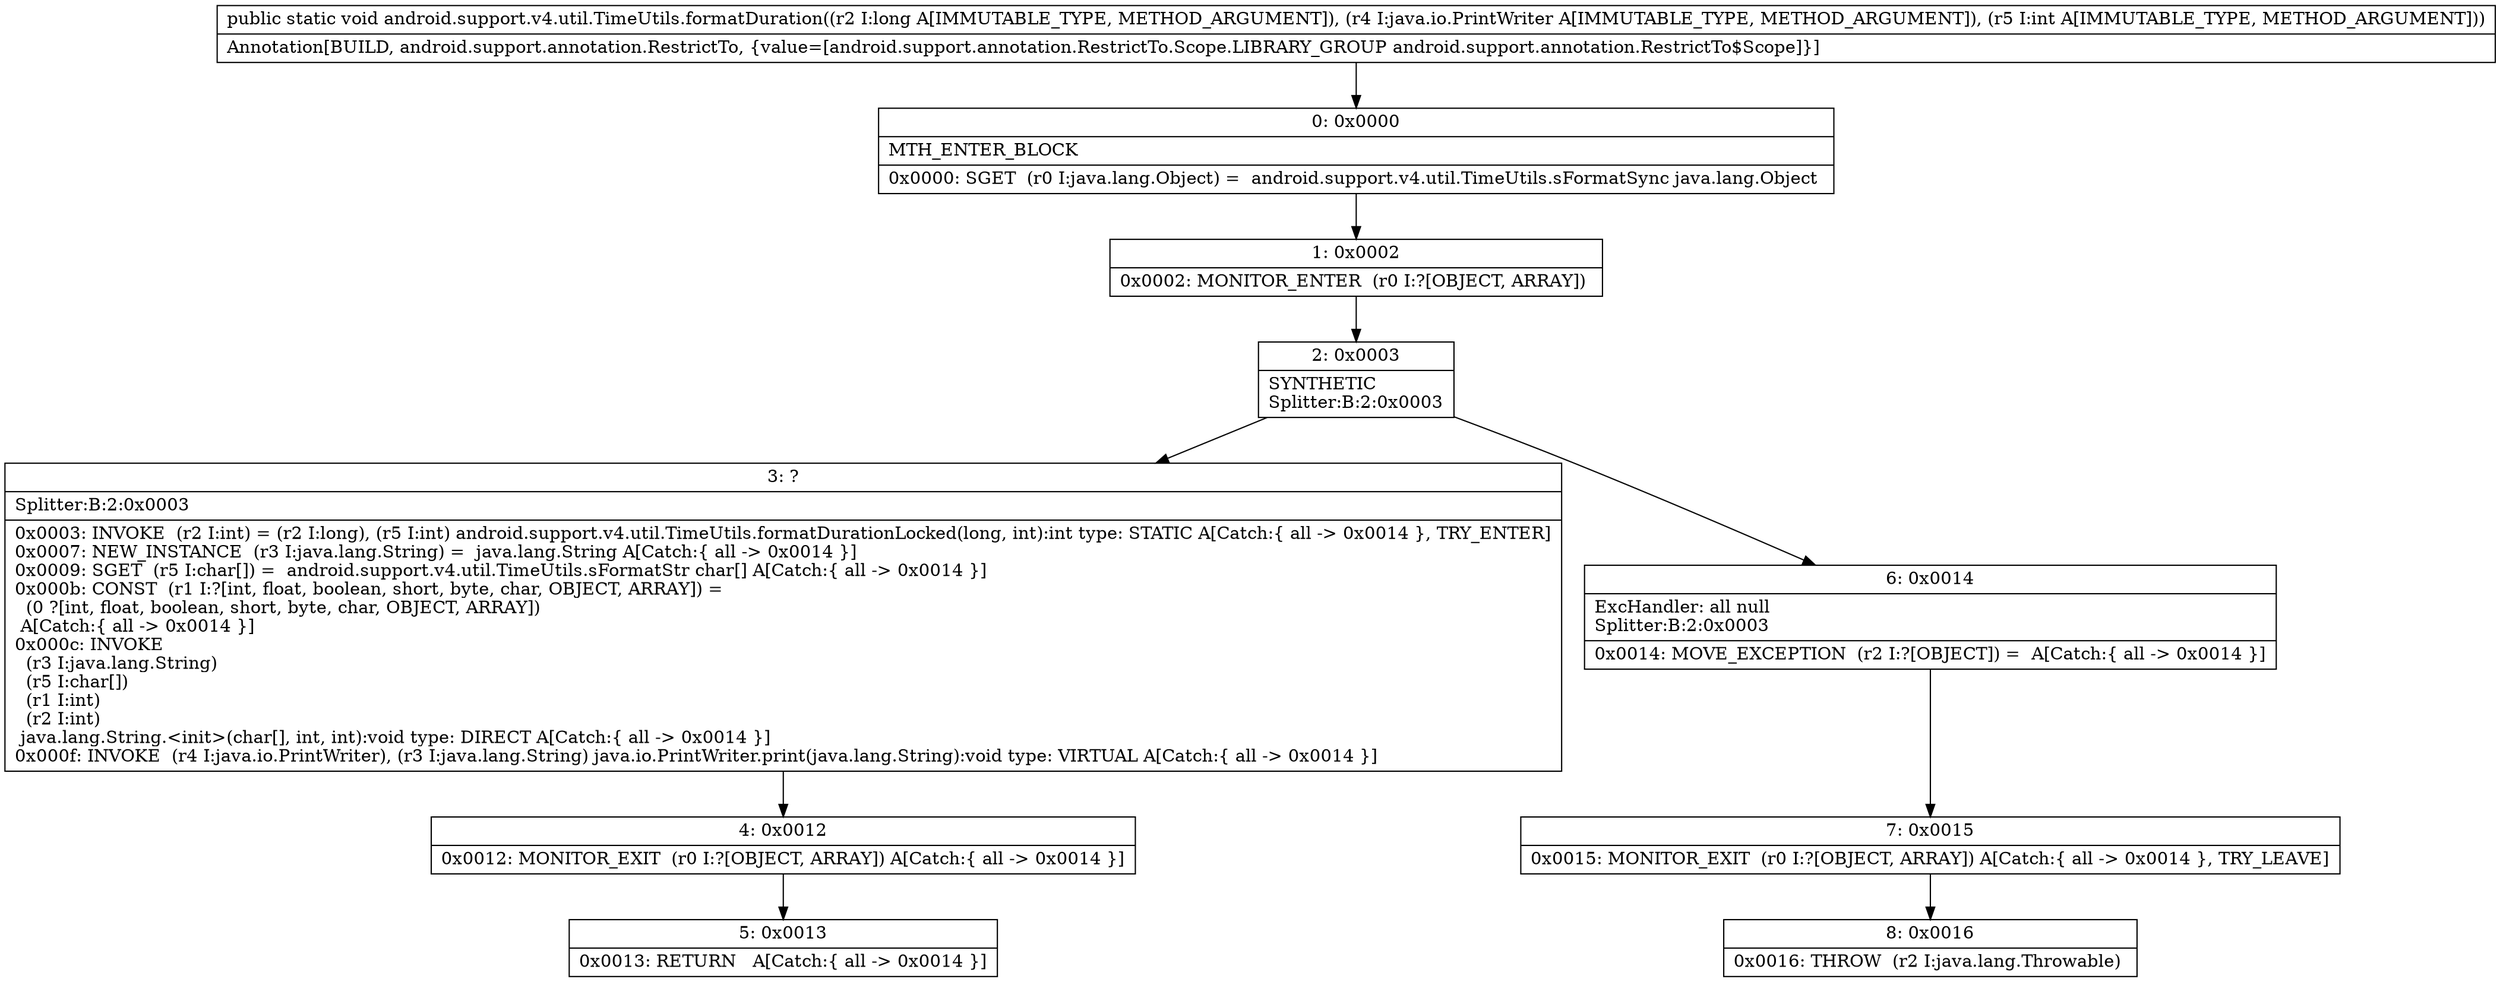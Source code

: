 digraph "CFG forandroid.support.v4.util.TimeUtils.formatDuration(JLjava\/io\/PrintWriter;I)V" {
Node_0 [shape=record,label="{0\:\ 0x0000|MTH_ENTER_BLOCK\l|0x0000: SGET  (r0 I:java.lang.Object) =  android.support.v4.util.TimeUtils.sFormatSync java.lang.Object \l}"];
Node_1 [shape=record,label="{1\:\ 0x0002|0x0002: MONITOR_ENTER  (r0 I:?[OBJECT, ARRAY]) \l}"];
Node_2 [shape=record,label="{2\:\ 0x0003|SYNTHETIC\lSplitter:B:2:0x0003\l}"];
Node_3 [shape=record,label="{3\:\ ?|Splitter:B:2:0x0003\l|0x0003: INVOKE  (r2 I:int) = (r2 I:long), (r5 I:int) android.support.v4.util.TimeUtils.formatDurationLocked(long, int):int type: STATIC A[Catch:\{ all \-\> 0x0014 \}, TRY_ENTER]\l0x0007: NEW_INSTANCE  (r3 I:java.lang.String) =  java.lang.String A[Catch:\{ all \-\> 0x0014 \}]\l0x0009: SGET  (r5 I:char[]) =  android.support.v4.util.TimeUtils.sFormatStr char[] A[Catch:\{ all \-\> 0x0014 \}]\l0x000b: CONST  (r1 I:?[int, float, boolean, short, byte, char, OBJECT, ARRAY]) = \l  (0 ?[int, float, boolean, short, byte, char, OBJECT, ARRAY])\l A[Catch:\{ all \-\> 0x0014 \}]\l0x000c: INVOKE  \l  (r3 I:java.lang.String)\l  (r5 I:char[])\l  (r1 I:int)\l  (r2 I:int)\l java.lang.String.\<init\>(char[], int, int):void type: DIRECT A[Catch:\{ all \-\> 0x0014 \}]\l0x000f: INVOKE  (r4 I:java.io.PrintWriter), (r3 I:java.lang.String) java.io.PrintWriter.print(java.lang.String):void type: VIRTUAL A[Catch:\{ all \-\> 0x0014 \}]\l}"];
Node_4 [shape=record,label="{4\:\ 0x0012|0x0012: MONITOR_EXIT  (r0 I:?[OBJECT, ARRAY]) A[Catch:\{ all \-\> 0x0014 \}]\l}"];
Node_5 [shape=record,label="{5\:\ 0x0013|0x0013: RETURN   A[Catch:\{ all \-\> 0x0014 \}]\l}"];
Node_6 [shape=record,label="{6\:\ 0x0014|ExcHandler: all null\lSplitter:B:2:0x0003\l|0x0014: MOVE_EXCEPTION  (r2 I:?[OBJECT]) =  A[Catch:\{ all \-\> 0x0014 \}]\l}"];
Node_7 [shape=record,label="{7\:\ 0x0015|0x0015: MONITOR_EXIT  (r0 I:?[OBJECT, ARRAY]) A[Catch:\{ all \-\> 0x0014 \}, TRY_LEAVE]\l}"];
Node_8 [shape=record,label="{8\:\ 0x0016|0x0016: THROW  (r2 I:java.lang.Throwable) \l}"];
MethodNode[shape=record,label="{public static void android.support.v4.util.TimeUtils.formatDuration((r2 I:long A[IMMUTABLE_TYPE, METHOD_ARGUMENT]), (r4 I:java.io.PrintWriter A[IMMUTABLE_TYPE, METHOD_ARGUMENT]), (r5 I:int A[IMMUTABLE_TYPE, METHOD_ARGUMENT]))  | Annotation[BUILD, android.support.annotation.RestrictTo, \{value=[android.support.annotation.RestrictTo.Scope.LIBRARY_GROUP android.support.annotation.RestrictTo$Scope]\}]\l}"];
MethodNode -> Node_0;
Node_0 -> Node_1;
Node_1 -> Node_2;
Node_2 -> Node_3;
Node_2 -> Node_6;
Node_3 -> Node_4;
Node_4 -> Node_5;
Node_6 -> Node_7;
Node_7 -> Node_8;
}

